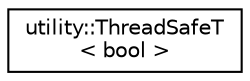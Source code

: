digraph "Graphical Class Hierarchy"
{
 // INTERACTIVE_SVG=YES
 // LATEX_PDF_SIZE
  edge [fontname="Helvetica",fontsize="10",labelfontname="Helvetica",labelfontsize="10"];
  node [fontname="Helvetica",fontsize="10",shape=record];
  rankdir="LR";
  Node0 [label="utility::ThreadSafeT\l\< bool \>",height=0.2,width=0.4,color="black", fillcolor="white", style="filled",URL="$dd/d92/classutility_1_1ThreadSafeT.html",tooltip=" "];
}
